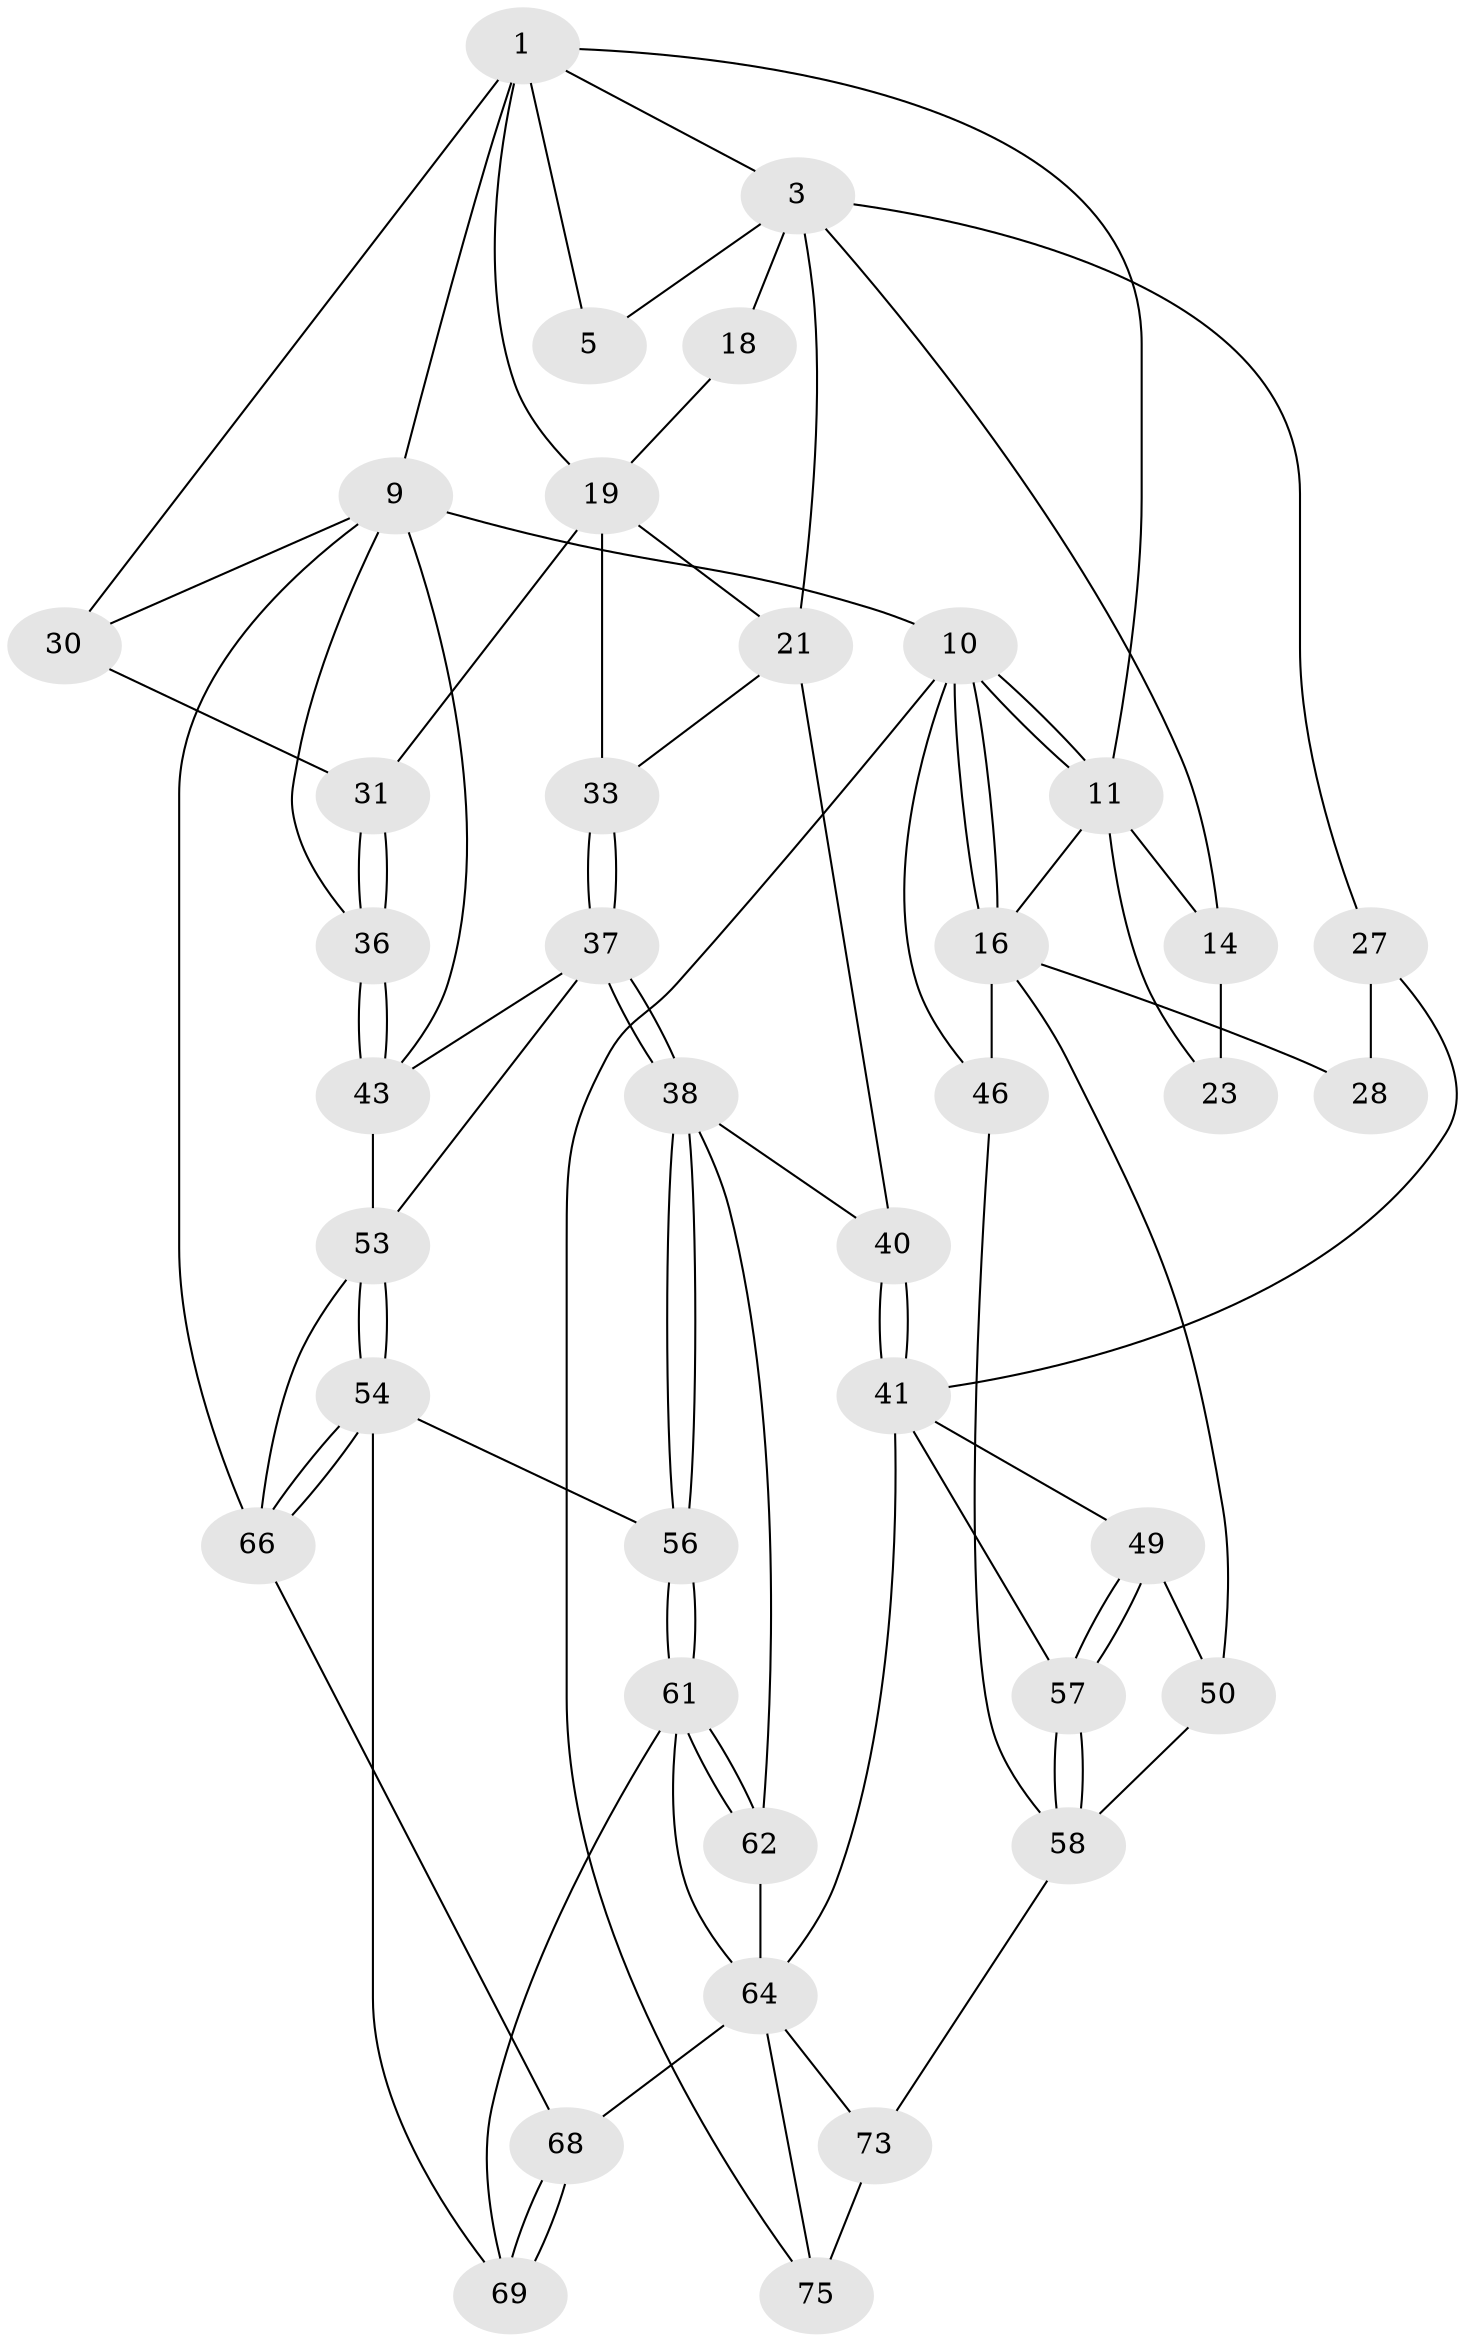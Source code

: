 // original degree distribution, {3: 0.05128205128205128, 4: 0.21794871794871795, 5: 0.48717948717948717, 6: 0.24358974358974358}
// Generated by graph-tools (version 1.1) at 2025/16/03/09/25 04:16:59]
// undirected, 39 vertices, 87 edges
graph export_dot {
graph [start="1"]
  node [color=gray90,style=filled];
  1 [pos="+0.663825181081346+0",super="+6+2"];
  3 [pos="+0.49010964375448735+0.05562969023838117",super="+4+12"];
  5 [pos="+0.6469868046160622+0.025136562537613795"];
  9 [pos="+1+0",super="+51+29"];
  10 [pos="+0+0",super="+47"];
  11 [pos="+0.3178285519899162+0",super="+15"];
  14 [pos="+0.25109934738832557+0.18135309521649354"];
  16 [pos="+0+0.0438012417686577",super="+24"];
  18 [pos="+0.546717543361878+0.13894030896622192"];
  19 [pos="+0.6891080854054036+0.2643476696933465",super="+32+20"];
  21 [pos="+0.5253715576401412+0.27245147727134866",super="+34"];
  23 [pos="+0.23955677623903174+0.1837739622023891"];
  27 [pos="+0.22198658334886973+0.5149217519884133"];
  28 [pos="+0.009926586811287124+0.49987662006699807"];
  30 [pos="+0.9162338191688798+0.2646892506079123"];
  31 [pos="+0.9111518925309655+0.42877643962787426"];
  33 [pos="+0.6756969095557387+0.5184246101231553"];
  36 [pos="+1+0.5159791287440985"];
  37 [pos="+0.6785761987198271+0.5448954688727077",super="+44"];
  38 [pos="+0.6173643064404347+0.6320415482602323",super="+39"];
  40 [pos="+0.43222484451411564+0.6607494195031428"];
  41 [pos="+0.3475105022808871+0.6880749608355152",super="+42+65"];
  43 [pos="+1+0.5291880551106715",super="+52"];
  46 [pos="+0+0.8358500548103059"];
  49 [pos="+0.21615862983271425+0.7072079156817938"];
  50 [pos="+0.16199713753049846+0.7315149552705005"];
  53 [pos="+0.8332281738005387+0.7202778160549282",super="+60"];
  54 [pos="+0.7804696171819799+0.8009496170339799",super="+55"];
  56 [pos="+0.6636528749972238+0.8018417984933668"];
  57 [pos="+0.17353280209096755+0.8415419262725737"];
  58 [pos="+0.17170348994188547+0.842531056385552",super="+59"];
  61 [pos="+0.6309875637133565+0.831730460421804",super="+70"];
  62 [pos="+0.5253385780853501+0.7958039867712423",super="+63"];
  64 [pos="+0.366872116706184+0.8232381002655478",super="+72"];
  66 [pos="+0.8887330036912869+0.9657212765970701",super="+67"];
  68 [pos="+0.8480414492699827+1"];
  69 [pos="+0.7805665971720959+1"];
  73 [pos="+0.30794565710233496+0.949768197266636",super="+74"];
  75 [pos="+0.15195430411461547+1",super="+78"];
  1 -- 19;
  1 -- 5;
  1 -- 9;
  1 -- 30;
  1 -- 3;
  1 -- 11;
  3 -- 18 [weight=2];
  3 -- 5;
  3 -- 21 [weight=2];
  3 -- 27;
  3 -- 14;
  9 -- 10 [weight=2];
  9 -- 66;
  9 -- 43;
  9 -- 36;
  9 -- 30;
  10 -- 11;
  10 -- 11;
  10 -- 16;
  10 -- 16;
  10 -- 75;
  10 -- 46;
  11 -- 16;
  11 -- 14;
  11 -- 23;
  14 -- 23;
  16 -- 50;
  16 -- 28 [weight=2];
  16 -- 46;
  18 -- 19;
  19 -- 33;
  19 -- 31;
  19 -- 21;
  21 -- 40;
  21 -- 33;
  27 -- 28;
  27 -- 41;
  30 -- 31;
  31 -- 36;
  31 -- 36;
  33 -- 37;
  33 -- 37;
  36 -- 43;
  36 -- 43;
  37 -- 38;
  37 -- 38;
  37 -- 53;
  37 -- 43;
  38 -- 56;
  38 -- 56;
  38 -- 40;
  38 -- 62;
  40 -- 41;
  40 -- 41;
  41 -- 49;
  41 -- 64;
  41 -- 57;
  43 -- 53;
  46 -- 58;
  49 -- 50;
  49 -- 57;
  49 -- 57;
  50 -- 58;
  53 -- 54;
  53 -- 54;
  53 -- 66;
  54 -- 66;
  54 -- 66;
  54 -- 56;
  54 -- 69;
  56 -- 61;
  56 -- 61;
  57 -- 58;
  57 -- 58;
  58 -- 73;
  61 -- 62 [weight=2];
  61 -- 62;
  61 -- 64;
  61 -- 69;
  62 -- 64;
  64 -- 68;
  64 -- 73;
  64 -- 75;
  66 -- 68;
  68 -- 69;
  68 -- 69;
  73 -- 75 [weight=2];
}
